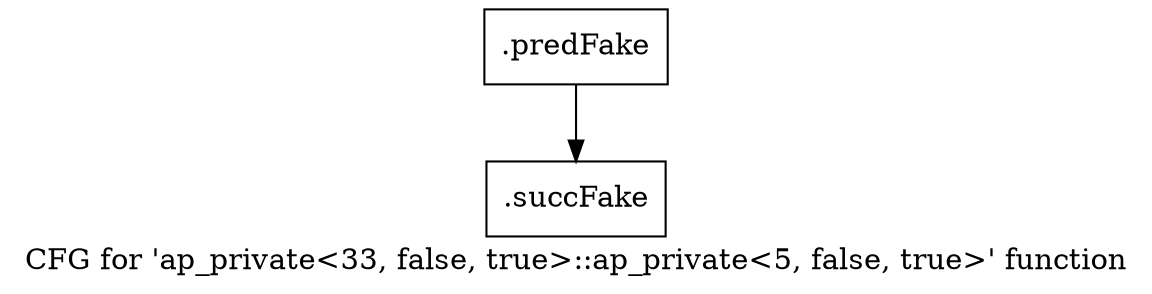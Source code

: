 digraph "CFG for 'ap_private\<33, false, true\>::ap_private\<5, false, true\>' function" {
	label="CFG for 'ap_private\<33, false, true\>::ap_private\<5, false, true\>' function";

	Node0x5ab8130 [shape=record,filename="",linenumber="",label="{.predFake}"];
	Node0x5ab8130 -> Node0x60ff780[ callList="" memoryops="" filename="/mnt/xilinx/Vitis_HLS/2021.2/include/etc/ap_private.h" execusionnum="303"];
	Node0x60ff780 [shape=record,filename="/mnt/xilinx/Vitis_HLS/2021.2/include/etc/ap_private.h",linenumber="1723",label="{.succFake}"];
}
